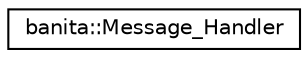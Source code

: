 digraph "Graphical Class Hierarchy"
{
 // LATEX_PDF_SIZE
  edge [fontname="Helvetica",fontsize="10",labelfontname="Helvetica",labelfontsize="10"];
  node [fontname="Helvetica",fontsize="10",shape=record];
  rankdir="LR";
  Node0 [label="banita::Message_Handler",height=0.2,width=0.4,color="black", fillcolor="white", style="filled",URL="$dc/ddc/classbanita_1_1_message___handler.html",tooltip=" "];
}
